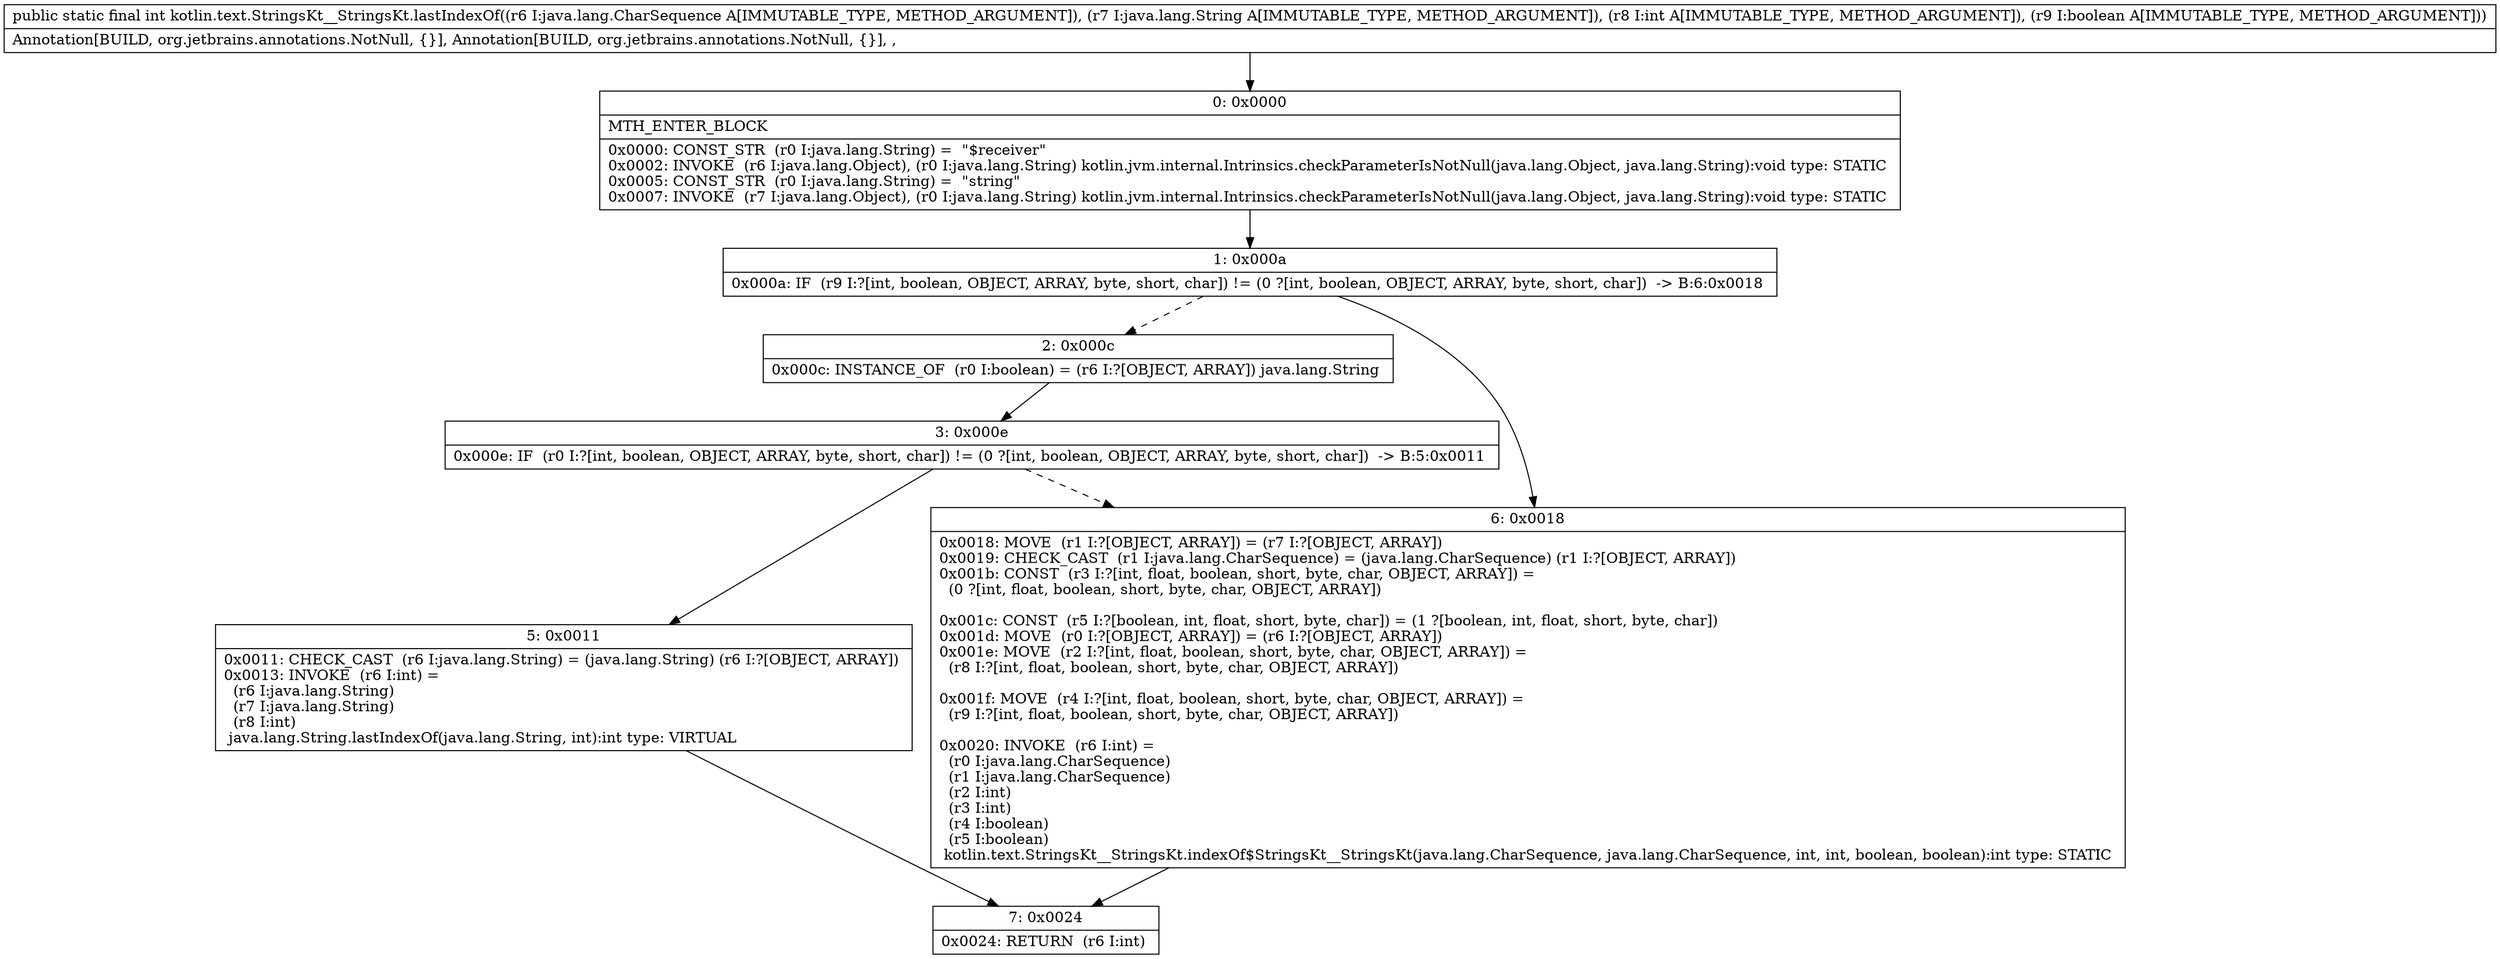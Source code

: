 digraph "CFG forkotlin.text.StringsKt__StringsKt.lastIndexOf(Ljava\/lang\/CharSequence;Ljava\/lang\/String;IZ)I" {
Node_0 [shape=record,label="{0\:\ 0x0000|MTH_ENTER_BLOCK\l|0x0000: CONST_STR  (r0 I:java.lang.String) =  \"$receiver\" \l0x0002: INVOKE  (r6 I:java.lang.Object), (r0 I:java.lang.String) kotlin.jvm.internal.Intrinsics.checkParameterIsNotNull(java.lang.Object, java.lang.String):void type: STATIC \l0x0005: CONST_STR  (r0 I:java.lang.String) =  \"string\" \l0x0007: INVOKE  (r7 I:java.lang.Object), (r0 I:java.lang.String) kotlin.jvm.internal.Intrinsics.checkParameterIsNotNull(java.lang.Object, java.lang.String):void type: STATIC \l}"];
Node_1 [shape=record,label="{1\:\ 0x000a|0x000a: IF  (r9 I:?[int, boolean, OBJECT, ARRAY, byte, short, char]) != (0 ?[int, boolean, OBJECT, ARRAY, byte, short, char])  \-\> B:6:0x0018 \l}"];
Node_2 [shape=record,label="{2\:\ 0x000c|0x000c: INSTANCE_OF  (r0 I:boolean) = (r6 I:?[OBJECT, ARRAY]) java.lang.String \l}"];
Node_3 [shape=record,label="{3\:\ 0x000e|0x000e: IF  (r0 I:?[int, boolean, OBJECT, ARRAY, byte, short, char]) != (0 ?[int, boolean, OBJECT, ARRAY, byte, short, char])  \-\> B:5:0x0011 \l}"];
Node_5 [shape=record,label="{5\:\ 0x0011|0x0011: CHECK_CAST  (r6 I:java.lang.String) = (java.lang.String) (r6 I:?[OBJECT, ARRAY]) \l0x0013: INVOKE  (r6 I:int) = \l  (r6 I:java.lang.String)\l  (r7 I:java.lang.String)\l  (r8 I:int)\l java.lang.String.lastIndexOf(java.lang.String, int):int type: VIRTUAL \l}"];
Node_6 [shape=record,label="{6\:\ 0x0018|0x0018: MOVE  (r1 I:?[OBJECT, ARRAY]) = (r7 I:?[OBJECT, ARRAY]) \l0x0019: CHECK_CAST  (r1 I:java.lang.CharSequence) = (java.lang.CharSequence) (r1 I:?[OBJECT, ARRAY]) \l0x001b: CONST  (r3 I:?[int, float, boolean, short, byte, char, OBJECT, ARRAY]) = \l  (0 ?[int, float, boolean, short, byte, char, OBJECT, ARRAY])\l \l0x001c: CONST  (r5 I:?[boolean, int, float, short, byte, char]) = (1 ?[boolean, int, float, short, byte, char]) \l0x001d: MOVE  (r0 I:?[OBJECT, ARRAY]) = (r6 I:?[OBJECT, ARRAY]) \l0x001e: MOVE  (r2 I:?[int, float, boolean, short, byte, char, OBJECT, ARRAY]) = \l  (r8 I:?[int, float, boolean, short, byte, char, OBJECT, ARRAY])\l \l0x001f: MOVE  (r4 I:?[int, float, boolean, short, byte, char, OBJECT, ARRAY]) = \l  (r9 I:?[int, float, boolean, short, byte, char, OBJECT, ARRAY])\l \l0x0020: INVOKE  (r6 I:int) = \l  (r0 I:java.lang.CharSequence)\l  (r1 I:java.lang.CharSequence)\l  (r2 I:int)\l  (r3 I:int)\l  (r4 I:boolean)\l  (r5 I:boolean)\l kotlin.text.StringsKt__StringsKt.indexOf$StringsKt__StringsKt(java.lang.CharSequence, java.lang.CharSequence, int, int, boolean, boolean):int type: STATIC \l}"];
Node_7 [shape=record,label="{7\:\ 0x0024|0x0024: RETURN  (r6 I:int) \l}"];
MethodNode[shape=record,label="{public static final int kotlin.text.StringsKt__StringsKt.lastIndexOf((r6 I:java.lang.CharSequence A[IMMUTABLE_TYPE, METHOD_ARGUMENT]), (r7 I:java.lang.String A[IMMUTABLE_TYPE, METHOD_ARGUMENT]), (r8 I:int A[IMMUTABLE_TYPE, METHOD_ARGUMENT]), (r9 I:boolean A[IMMUTABLE_TYPE, METHOD_ARGUMENT]))  | Annotation[BUILD, org.jetbrains.annotations.NotNull, \{\}], Annotation[BUILD, org.jetbrains.annotations.NotNull, \{\}], , \l}"];
MethodNode -> Node_0;
Node_0 -> Node_1;
Node_1 -> Node_2[style=dashed];
Node_1 -> Node_6;
Node_2 -> Node_3;
Node_3 -> Node_5;
Node_3 -> Node_6[style=dashed];
Node_5 -> Node_7;
Node_6 -> Node_7;
}

